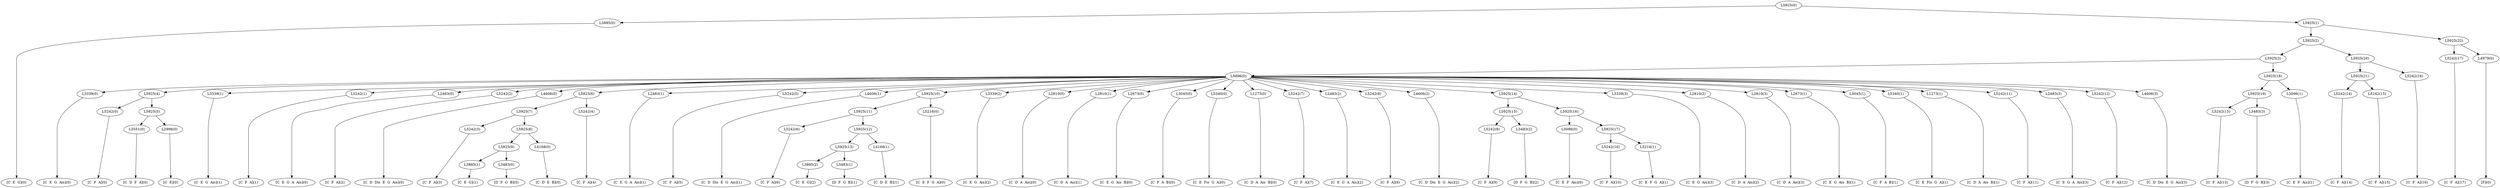 digraph sample{
"L3885(0)"->"[C  E  G](0)"
"L3339(0)"->"[C  E  G  Ais](0)"
"L5242(0)"->"[C  F  A](0)"
"L3551(0)"->"[C  D  F  A](0)"
"L2996(0)"->"[C  E](0)"
"L5925(5)"->"L3551(0)"
"L5925(5)"->"L2996(0)"
"L5925(4)"->"L5242(0)"
"L5925(4)"->"L5925(5)"
"L3339(1)"->"[C  E  G  Ais](1)"
"L5242(1)"->"[C  F  A](1)"
"L2483(0)"->"[C  E  G  A  Ais](0)"
"L5242(2)"->"[C  F  A](2)"
"L4606(0)"->"[C  D  Dis  E  G  Ais](0)"
"L5242(3)"->"[C  F  A](3)"
"L3885(1)"->"[C  E  G](1)"
"L3483(0)"->"[D  F  G  B](0)"
"L5925(9)"->"L3885(1)"
"L5925(9)"->"L3483(0)"
"L4168(0)"->"[C  D  E  B](0)"
"L5925(8)"->"L5925(9)"
"L5925(8)"->"L4168(0)"
"L5925(7)"->"L5242(3)"
"L5925(7)"->"L5925(8)"
"L5242(4)"->"[C  F  A](4)"
"L5925(6)"->"L5925(7)"
"L5925(6)"->"L5242(4)"
"L2483(1)"->"[C  E  G  A  Ais](1)"
"L5242(5)"->"[C  F  A](5)"
"L4606(1)"->"[C  D  Dis  E  G  Ais](1)"
"L5242(6)"->"[C  F  A](6)"
"L3885(2)"->"[C  E  G](2)"
"L3483(1)"->"[D  F  G  B](1)"
"L5925(13)"->"L3885(2)"
"L5925(13)"->"L3483(1)"
"L4168(1)"->"[C  D  E  B](1)"
"L5925(12)"->"L5925(13)"
"L5925(12)"->"L4168(1)"
"L5925(11)"->"L5242(6)"
"L5925(11)"->"L5925(12)"
"L5216(0)"->"[C  E  F  G  A](0)"
"L5925(10)"->"L5925(11)"
"L5925(10)"->"L5216(0)"
"L3339(2)"->"[C  E  G  Ais](2)"
"L2810(0)"->"[C  D  A  Ais](0)"
"L2810(1)"->"[C  D  A  Ais](1)"
"L2673(0)"->"[C  E  G  Ais  B](0)"
"L3045(0)"->"[C  F  A  B](0)"
"L5340(0)"->"[C  E  Fis  G  A](0)"
"L1273(0)"->"[C  D  A  Ais  B](0)"
"L5242(7)"->"[C  F  A](7)"
"L2483(2)"->"[C  E  G  A  Ais](2)"
"L5242(8)"->"[C  F  A](8)"
"L4606(2)"->"[C  D  Dis  E  G  Ais](2)"
"L5242(9)"->"[C  F  A](9)"
"L3483(2)"->"[D  F  G  B](2)"
"L5925(15)"->"L5242(9)"
"L5925(15)"->"L3483(2)"
"L3096(0)"->"[C  E  F  Ais](0)"
"L5242(10)"->"[C  F  A](10)"
"L5216(1)"->"[C  E  F  G  A](1)"
"L5925(17)"->"L5242(10)"
"L5925(17)"->"L5216(1)"
"L5925(16)"->"L3096(0)"
"L5925(16)"->"L5925(17)"
"L5925(14)"->"L5925(15)"
"L5925(14)"->"L5925(16)"
"L3339(3)"->"[C  E  G  Ais](3)"
"L2810(2)"->"[C  D  A  Ais](2)"
"L2810(3)"->"[C  D  A  Ais](3)"
"L2673(1)"->"[C  E  G  Ais  B](1)"
"L3045(1)"->"[C  F  A  B](1)"
"L5340(1)"->"[C  E  Fis  G  A](1)"
"L1273(1)"->"[C  D  A  Ais  B](1)"
"L5242(11)"->"[C  F  A](11)"
"L2483(3)"->"[C  E  G  A  Ais](3)"
"L5242(12)"->"[C  F  A](12)"
"L4606(3)"->"[C  D  Dis  E  G  Ais](3)"
"L5896(0)"->"L3339(0)"
"L5896(0)"->"L5925(4)"
"L5896(0)"->"L3339(1)"
"L5896(0)"->"L5242(1)"
"L5896(0)"->"L2483(0)"
"L5896(0)"->"L5242(2)"
"L5896(0)"->"L4606(0)"
"L5896(0)"->"L5925(6)"
"L5896(0)"->"L2483(1)"
"L5896(0)"->"L5242(5)"
"L5896(0)"->"L4606(1)"
"L5896(0)"->"L5925(10)"
"L5896(0)"->"L3339(2)"
"L5896(0)"->"L2810(0)"
"L5896(0)"->"L2810(1)"
"L5896(0)"->"L2673(0)"
"L5896(0)"->"L3045(0)"
"L5896(0)"->"L5340(0)"
"L5896(0)"->"L1273(0)"
"L5896(0)"->"L5242(7)"
"L5896(0)"->"L2483(2)"
"L5896(0)"->"L5242(8)"
"L5896(0)"->"L4606(2)"
"L5896(0)"->"L5925(14)"
"L5896(0)"->"L3339(3)"
"L5896(0)"->"L2810(2)"
"L5896(0)"->"L2810(3)"
"L5896(0)"->"L2673(1)"
"L5896(0)"->"L3045(1)"
"L5896(0)"->"L5340(1)"
"L5896(0)"->"L1273(1)"
"L5896(0)"->"L5242(11)"
"L5896(0)"->"L2483(3)"
"L5896(0)"->"L5242(12)"
"L5896(0)"->"L4606(3)"
"L5242(13)"->"[C  F  A](13)"
"L3483(3)"->"[D  F  G  B](3)"
"L5925(19)"->"L5242(13)"
"L5925(19)"->"L3483(3)"
"L3096(1)"->"[C  E  F  Ais](1)"
"L5925(18)"->"L5925(19)"
"L5925(18)"->"L3096(1)"
"L5925(3)"->"L5896(0)"
"L5925(3)"->"L5925(18)"
"L5242(14)"->"[C  F  A](14)"
"L5242(15)"->"[C  F  A](15)"
"L5925(21)"->"L5242(14)"
"L5925(21)"->"L5242(15)"
"L5242(16)"->"[C  F  A](16)"
"L5925(20)"->"L5925(21)"
"L5925(20)"->"L5242(16)"
"L5925(2)"->"L5925(3)"
"L5925(2)"->"L5925(20)"
"L5242(17)"->"[C  F  A](17)"
"L4979(0)"->"[F](0)"
"L5925(22)"->"L5242(17)"
"L5925(22)"->"L4979(0)"
"L5925(1)"->"L5925(2)"
"L5925(1)"->"L5925(22)"
"L5925(0)"->"L3885(0)"
"L5925(0)"->"L5925(1)"
{rank = min; "L5925(0)"}
{rank = same; "L3885(0)"; "L5925(1)";}
{rank = same; "L5925(2)"; "L5925(22)";}
{rank = same; "L5925(3)"; "L5925(20)"; "L5242(17)"; "L4979(0)";}
{rank = same; "L5896(0)"; "L5925(18)"; "L5925(21)"; "L5242(16)";}
{rank = same; "L3339(0)"; "L5925(4)"; "L3339(1)"; "L5242(1)"; "L2483(0)"; "L5242(2)"; "L4606(0)"; "L5925(6)"; "L2483(1)"; "L5242(5)"; "L4606(1)"; "L5925(10)"; "L3339(2)"; "L2810(0)"; "L2810(1)"; "L2673(0)"; "L3045(0)"; "L5340(0)"; "L1273(0)"; "L5242(7)"; "L2483(2)"; "L5242(8)"; "L4606(2)"; "L5925(14)"; "L3339(3)"; "L2810(2)"; "L2810(3)"; "L2673(1)"; "L3045(1)"; "L5340(1)"; "L1273(1)"; "L5242(11)"; "L2483(3)"; "L5242(12)"; "L4606(3)"; "L5925(19)"; "L3096(1)"; "L5242(14)"; "L5242(15)";}
{rank = same; "L5242(0)"; "L5925(5)"; "L5925(7)"; "L5242(4)"; "L5925(11)"; "L5216(0)"; "L5925(15)"; "L5925(16)"; "L5242(13)"; "L3483(3)";}
{rank = same; "L3551(0)"; "L2996(0)"; "L5242(3)"; "L5925(8)"; "L5242(6)"; "L5925(12)"; "L5242(9)"; "L3483(2)"; "L3096(0)"; "L5925(17)";}
{rank = same; "L5925(9)"; "L4168(0)"; "L5925(13)"; "L4168(1)"; "L5242(10)"; "L5216(1)";}
{rank = same; "L3885(1)"; "L3483(0)"; "L3885(2)"; "L3483(1)";}
{rank = max; "[C  D  A  Ais  B](0)"; "[C  D  A  Ais  B](1)"; "[C  D  A  Ais](0)"; "[C  D  A  Ais](1)"; "[C  D  A  Ais](2)"; "[C  D  A  Ais](3)"; "[C  D  Dis  E  G  Ais](0)"; "[C  D  Dis  E  G  Ais](1)"; "[C  D  Dis  E  G  Ais](2)"; "[C  D  Dis  E  G  Ais](3)"; "[C  D  E  B](0)"; "[C  D  E  B](1)"; "[C  D  F  A](0)"; "[C  E  F  Ais](0)"; "[C  E  F  Ais](1)"; "[C  E  F  G  A](0)"; "[C  E  F  G  A](1)"; "[C  E  Fis  G  A](0)"; "[C  E  Fis  G  A](1)"; "[C  E  G  A  Ais](0)"; "[C  E  G  A  Ais](1)"; "[C  E  G  A  Ais](2)"; "[C  E  G  A  Ais](3)"; "[C  E  G  Ais  B](0)"; "[C  E  G  Ais  B](1)"; "[C  E  G  Ais](0)"; "[C  E  G  Ais](1)"; "[C  E  G  Ais](2)"; "[C  E  G  Ais](3)"; "[C  E  G](0)"; "[C  E  G](1)"; "[C  E  G](2)"; "[C  E](0)"; "[C  F  A  B](0)"; "[C  F  A  B](1)"; "[C  F  A](0)"; "[C  F  A](1)"; "[C  F  A](10)"; "[C  F  A](11)"; "[C  F  A](12)"; "[C  F  A](13)"; "[C  F  A](14)"; "[C  F  A](15)"; "[C  F  A](16)"; "[C  F  A](17)"; "[C  F  A](2)"; "[C  F  A](3)"; "[C  F  A](4)"; "[C  F  A](5)"; "[C  F  A](6)"; "[C  F  A](7)"; "[C  F  A](8)"; "[C  F  A](9)"; "[D  F  G  B](0)"; "[D  F  G  B](1)"; "[D  F  G  B](2)"; "[D  F  G  B](3)"; "[F](0)";}
}